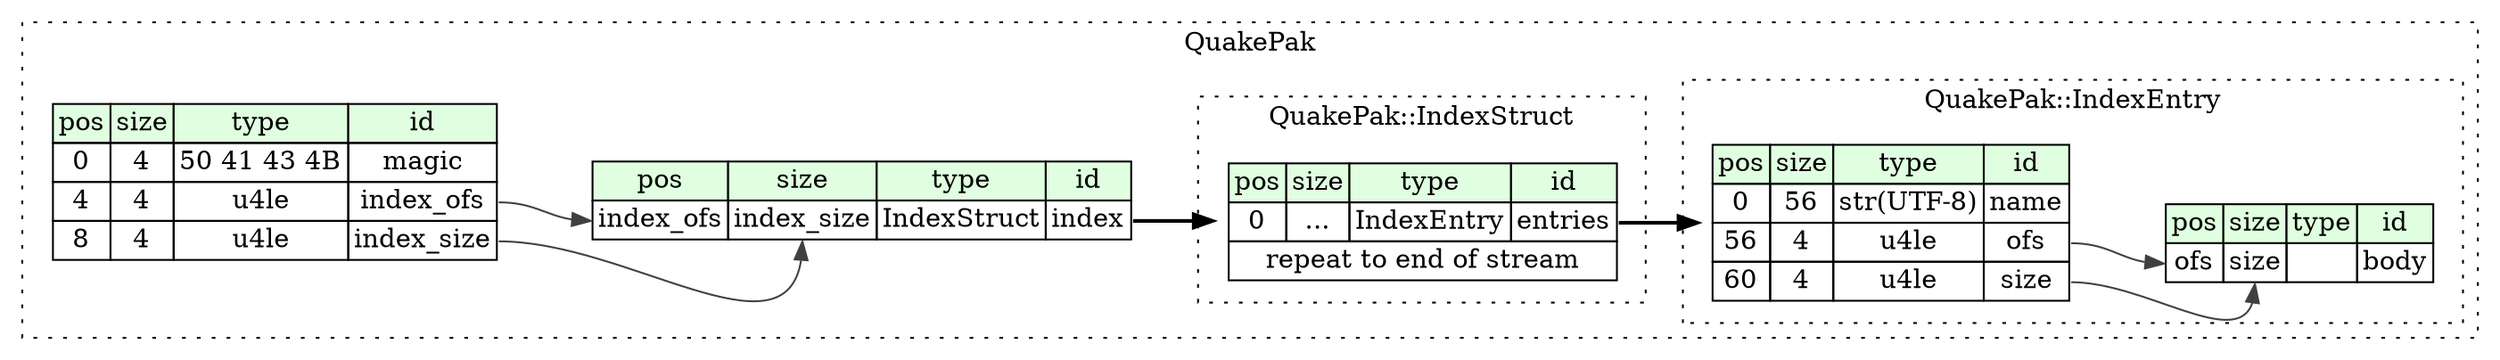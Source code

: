 digraph {
	rankdir=LR;
	node [shape=plaintext];
	subgraph cluster__quake_pak {
		label="QuakePak";
		graph[style=dotted];

		quake_pak__seq [label=<<TABLE BORDER="0" CELLBORDER="1" CELLSPACING="0">
			<TR><TD BGCOLOR="#E0FFE0">pos</TD><TD BGCOLOR="#E0FFE0">size</TD><TD BGCOLOR="#E0FFE0">type</TD><TD BGCOLOR="#E0FFE0">id</TD></TR>
			<TR><TD PORT="magic_pos">0</TD><TD PORT="magic_size">4</TD><TD>50 41 43 4B</TD><TD PORT="magic_type">magic</TD></TR>
			<TR><TD PORT="index_ofs_pos">4</TD><TD PORT="index_ofs_size">4</TD><TD>u4le</TD><TD PORT="index_ofs_type">index_ofs</TD></TR>
			<TR><TD PORT="index_size_pos">8</TD><TD PORT="index_size_size">4</TD><TD>u4le</TD><TD PORT="index_size_type">index_size</TD></TR>
		</TABLE>>];
		quake_pak__inst__index [label=<<TABLE BORDER="0" CELLBORDER="1" CELLSPACING="0">
			<TR><TD BGCOLOR="#E0FFE0">pos</TD><TD BGCOLOR="#E0FFE0">size</TD><TD BGCOLOR="#E0FFE0">type</TD><TD BGCOLOR="#E0FFE0">id</TD></TR>
			<TR><TD PORT="index_pos">index_ofs</TD><TD PORT="index_size">index_size</TD><TD>IndexStruct</TD><TD PORT="index_type">index</TD></TR>
		</TABLE>>];
		subgraph cluster__index_struct {
			label="QuakePak::IndexStruct";
			graph[style=dotted];

			index_struct__seq [label=<<TABLE BORDER="0" CELLBORDER="1" CELLSPACING="0">
				<TR><TD BGCOLOR="#E0FFE0">pos</TD><TD BGCOLOR="#E0FFE0">size</TD><TD BGCOLOR="#E0FFE0">type</TD><TD BGCOLOR="#E0FFE0">id</TD></TR>
				<TR><TD PORT="entries_pos">0</TD><TD PORT="entries_size">...</TD><TD>IndexEntry</TD><TD PORT="entries_type">entries</TD></TR>
				<TR><TD COLSPAN="4" PORT="entries__repeat">repeat to end of stream</TD></TR>
			</TABLE>>];
		}
		subgraph cluster__index_entry {
			label="QuakePak::IndexEntry";
			graph[style=dotted];

			index_entry__seq [label=<<TABLE BORDER="0" CELLBORDER="1" CELLSPACING="0">
				<TR><TD BGCOLOR="#E0FFE0">pos</TD><TD BGCOLOR="#E0FFE0">size</TD><TD BGCOLOR="#E0FFE0">type</TD><TD BGCOLOR="#E0FFE0">id</TD></TR>
				<TR><TD PORT="name_pos">0</TD><TD PORT="name_size">56</TD><TD>str(UTF-8)</TD><TD PORT="name_type">name</TD></TR>
				<TR><TD PORT="ofs_pos">56</TD><TD PORT="ofs_size">4</TD><TD>u4le</TD><TD PORT="ofs_type">ofs</TD></TR>
				<TR><TD PORT="size_pos">60</TD><TD PORT="size_size">4</TD><TD>u4le</TD><TD PORT="size_type">size</TD></TR>
			</TABLE>>];
			index_entry__inst__body [label=<<TABLE BORDER="0" CELLBORDER="1" CELLSPACING="0">
				<TR><TD BGCOLOR="#E0FFE0">pos</TD><TD BGCOLOR="#E0FFE0">size</TD><TD BGCOLOR="#E0FFE0">type</TD><TD BGCOLOR="#E0FFE0">id</TD></TR>
				<TR><TD PORT="body_pos">ofs</TD><TD PORT="body_size">size</TD><TD></TD><TD PORT="body_type">body</TD></TR>
			</TABLE>>];
		}
	}
	quake_pak__seq:index_ofs_type -> quake_pak__inst__index:index_pos [color="#404040"];
	quake_pak__seq:index_size_type -> quake_pak__inst__index:index_size [color="#404040"];
	quake_pak__inst__index:index_type -> index_struct__seq [style=bold];
	index_struct__seq:entries_type -> index_entry__seq [style=bold];
	index_entry__seq:ofs_type -> index_entry__inst__body:body_pos [color="#404040"];
	index_entry__seq:size_type -> index_entry__inst__body:body_size [color="#404040"];
}
